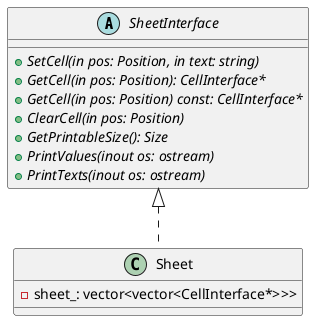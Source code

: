 
@startuml

abstract class SheetInterface {
    +{abstract} SetCell(in pos: Position, in text: string)
    +{abstract} GetCell(in pos: Position): CellInterface*
    +{abstract} GetCell(in pos: Position) const: CellInterface*
    +{abstract} ClearCell(in pos: Position)
    +{abstract} GetPrintableSize(): Size
    +{abstract} PrintValues(inout os: ostream)
    +{abstract} PrintTexts(inout os: ostream)
}

class Sheet {
    -sheet_: vector<vector<CellInterface*>>>
}

class Sheet implements SheetInterface

@enduml
